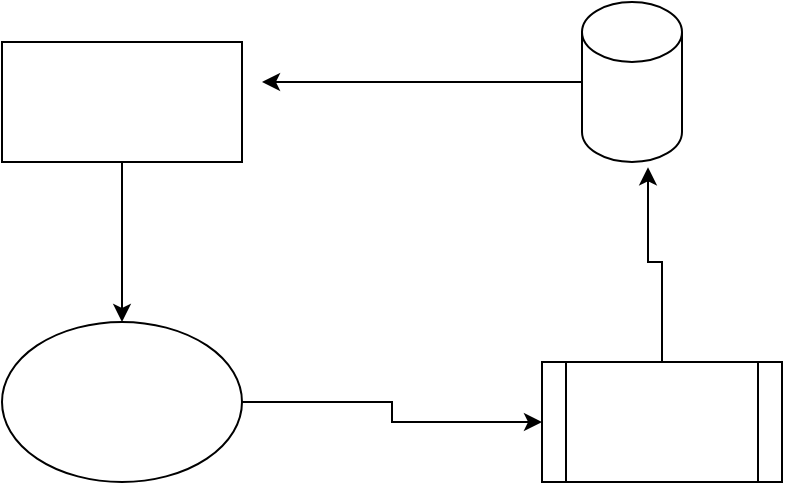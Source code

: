 <mxfile version="13.10.9" type="github">
  <diagram id="NN7nGbNH8k-FjO3jeBPV" name="第 1 页">
    <mxGraphModel dx="1038" dy="548" grid="1" gridSize="10" guides="1" tooltips="1" connect="1" arrows="1" fold="1" page="1" pageScale="1" pageWidth="827" pageHeight="1169" math="0" shadow="0">
      <root>
        <mxCell id="0" />
        <mxCell id="1" parent="0" />
        <mxCell id="c2r1bAno3OWgJKnUA1oN-3" style="edgeStyle=orthogonalEdgeStyle;rounded=0;orthogonalLoop=1;jettySize=auto;html=1;" edge="1" parent="1" source="c2r1bAno3OWgJKnUA1oN-1" target="c2r1bAno3OWgJKnUA1oN-2">
          <mxGeometry relative="1" as="geometry" />
        </mxCell>
        <mxCell id="c2r1bAno3OWgJKnUA1oN-1" value="" style="rounded=0;whiteSpace=wrap;html=1;" vertex="1" parent="1">
          <mxGeometry x="250" y="90" width="120" height="60" as="geometry" />
        </mxCell>
        <mxCell id="c2r1bAno3OWgJKnUA1oN-5" style="edgeStyle=orthogonalEdgeStyle;rounded=0;orthogonalLoop=1;jettySize=auto;html=1;" edge="1" parent="1" source="c2r1bAno3OWgJKnUA1oN-2" target="c2r1bAno3OWgJKnUA1oN-4">
          <mxGeometry relative="1" as="geometry" />
        </mxCell>
        <mxCell id="c2r1bAno3OWgJKnUA1oN-2" value="" style="ellipse;whiteSpace=wrap;html=1;" vertex="1" parent="1">
          <mxGeometry x="250" y="230" width="120" height="80" as="geometry" />
        </mxCell>
        <mxCell id="c2r1bAno3OWgJKnUA1oN-7" style="edgeStyle=orthogonalEdgeStyle;rounded=0;orthogonalLoop=1;jettySize=auto;html=1;entryX=0.66;entryY=1.033;entryDx=0;entryDy=0;entryPerimeter=0;" edge="1" parent="1" source="c2r1bAno3OWgJKnUA1oN-4" target="c2r1bAno3OWgJKnUA1oN-6">
          <mxGeometry relative="1" as="geometry" />
        </mxCell>
        <mxCell id="c2r1bAno3OWgJKnUA1oN-4" value="" style="shape=process;whiteSpace=wrap;html=1;backgroundOutline=1;" vertex="1" parent="1">
          <mxGeometry x="520" y="250" width="120" height="60" as="geometry" />
        </mxCell>
        <mxCell id="c2r1bAno3OWgJKnUA1oN-8" style="edgeStyle=orthogonalEdgeStyle;rounded=0;orthogonalLoop=1;jettySize=auto;html=1;" edge="1" parent="1" source="c2r1bAno3OWgJKnUA1oN-6">
          <mxGeometry relative="1" as="geometry">
            <mxPoint x="380" y="110" as="targetPoint" />
          </mxGeometry>
        </mxCell>
        <mxCell id="c2r1bAno3OWgJKnUA1oN-6" value="" style="shape=cylinder3;whiteSpace=wrap;html=1;boundedLbl=1;backgroundOutline=1;size=15;" vertex="1" parent="1">
          <mxGeometry x="540" y="70" width="50" height="80" as="geometry" />
        </mxCell>
      </root>
    </mxGraphModel>
  </diagram>
</mxfile>
